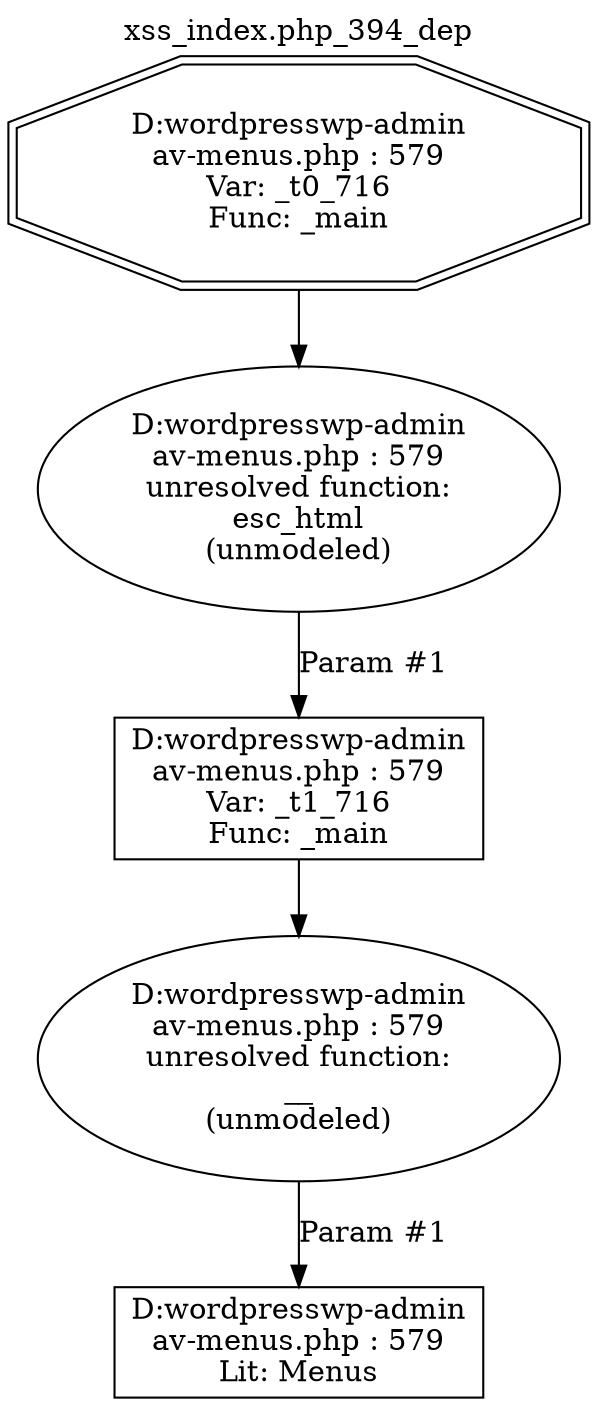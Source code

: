 digraph cfg {
  label="xss_index.php_394_dep";
  labelloc=t;
  n1 [shape=doubleoctagon, label="D:\wordpress\wp-admin\nav-menus.php : 579\nVar: _t0_716\nFunc: _main\n"];
  n2 [shape=ellipse, label="D:\wordpress\wp-admin\nav-menus.php : 579\nunresolved function:\nesc_html\n(unmodeled)\n"];
  n3 [shape=box, label="D:\wordpress\wp-admin\nav-menus.php : 579\nVar: _t1_716\nFunc: _main\n"];
  n4 [shape=ellipse, label="D:\wordpress\wp-admin\nav-menus.php : 579\nunresolved function:\n__\n(unmodeled)\n"];
  n5 [shape=box, label="D:\wordpress\wp-admin\nav-menus.php : 579\nLit: Menus\n"];
  n1 -> n2;
  n3 -> n4;
  n4 -> n5[label="Param #1"];
  n2 -> n3[label="Param #1"];
}
